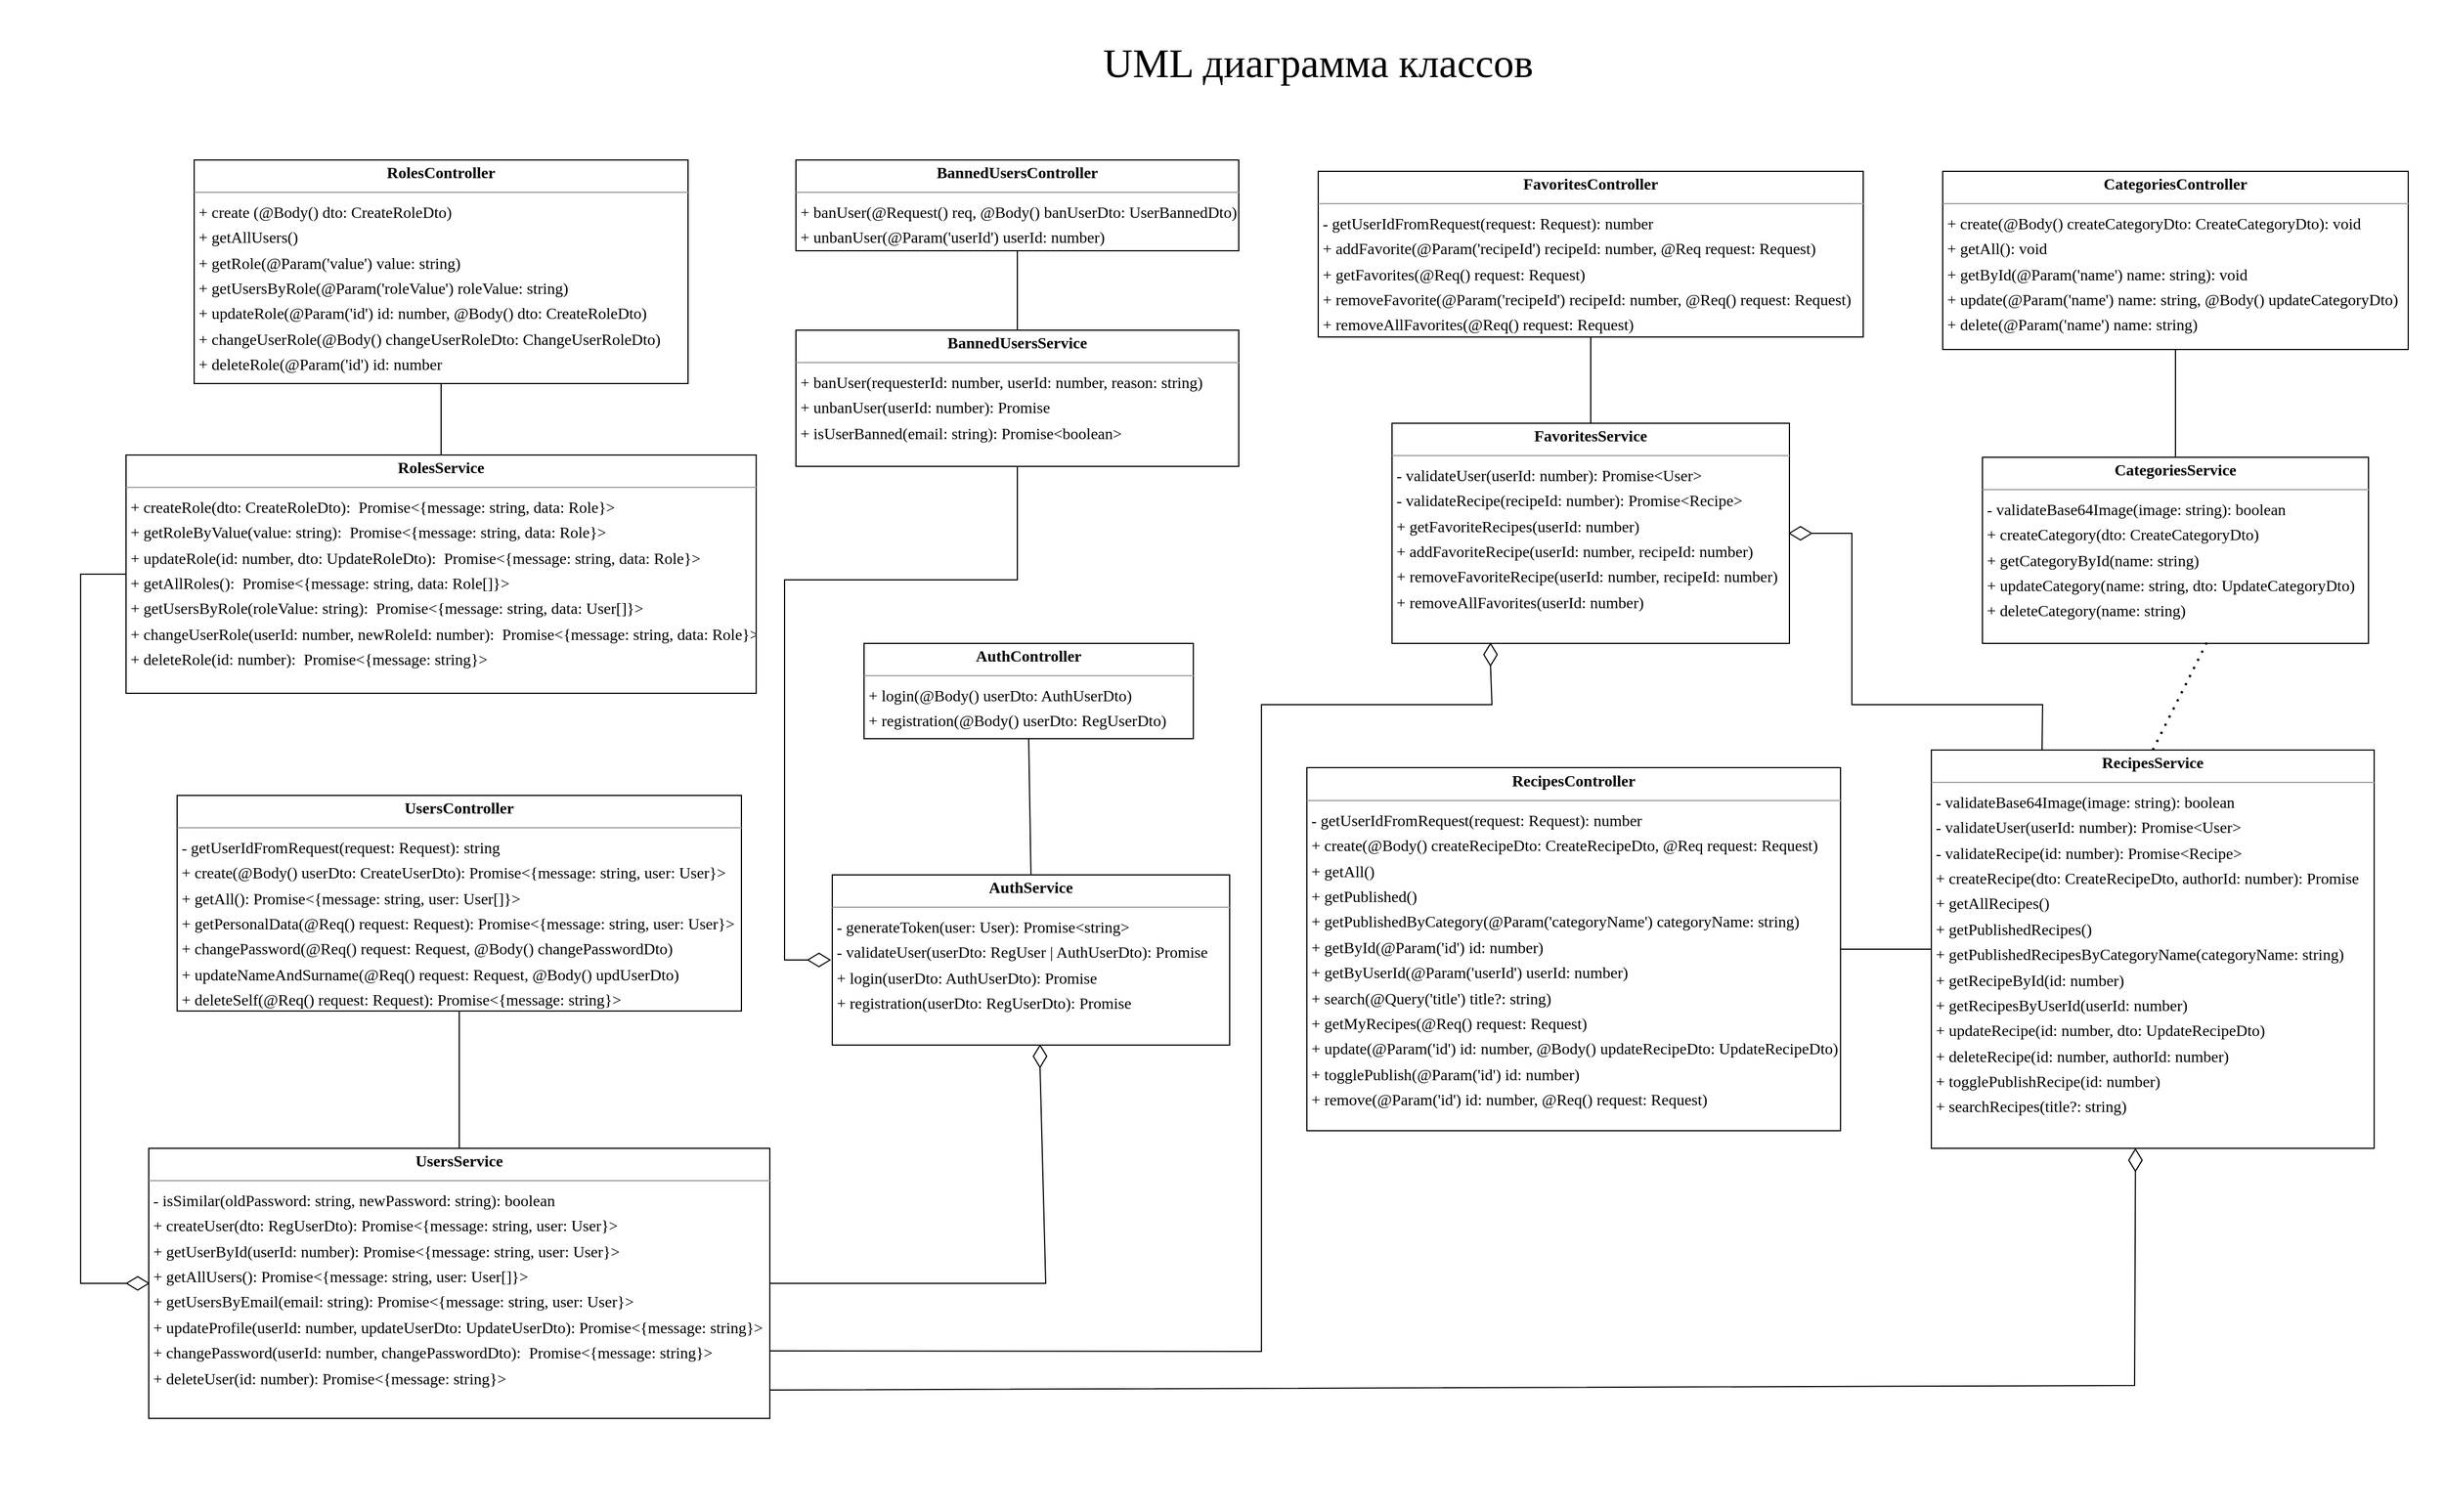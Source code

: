 <mxfile version="25.0.3">
  <diagram id="0qjC-bllrZd73Xv-mqyu" name="Страница — 1">
    <mxGraphModel dx="4884" dy="5304" grid="1" gridSize="10" guides="1" tooltips="1" connect="1" arrows="1" fold="1" page="1" pageScale="1" pageWidth="1654" pageHeight="2336" background="none" math="0" shadow="0">
      <root>
        <mxCell id="0" />
        <mxCell id="1" parent="0" />
        <mxCell id="T2WdmxnsbqgiLj4T1tLq-22" value="" style="rounded=0;whiteSpace=wrap;html=1;strokeColor=#FFFFFF;fontFamily=ISOCPEUR;" parent="1" vertex="1">
          <mxGeometry x="630" y="-430" width="2150" height="1330" as="geometry" />
        </mxCell>
        <mxCell id="node16" value="&lt;p style=&quot;margin:0px;margin-top:4px;text-align:center;&quot;&gt;&lt;b&gt;BannedUsersController&lt;/b&gt;&lt;/p&gt;&lt;hr size=&quot;1&quot;&gt;&lt;p style=&quot;margin:0 0 0 4px;line-height:1.6;&quot;&gt;+ banUser(@Request() req, @Body() banUserDto: UserBannedDto)&lt;br&gt;+ unbanUser(@Param(&#39;userId&#39;) userId: number)&lt;/p&gt;" style="verticalAlign=top;align=left;overflow=fill;fontSize=14;fontFamily=ISOCPEUR;html=1;rounded=0;shadow=0;comic=0;labelBackgroundColor=none;strokeWidth=1;" parent="1" vertex="1">
          <mxGeometry x="1330" y="-290" width="390" height="80" as="geometry" />
        </mxCell>
        <mxCell id="node6" value="&lt;p style=&quot;margin:0px;margin-top:4px;text-align:center;&quot;&gt;&lt;b&gt;RecipesService&lt;/b&gt;&lt;/p&gt;&lt;hr size=&quot;1&quot;&gt;&lt;p style=&quot;margin:0 0 0 4px;line-height:1.6;&quot;&gt;- validateBase64Image(image: string): boolean&lt;br&gt;- validateUser(userId: number): Promise&amp;lt;User&amp;gt;&lt;br&gt;- validateRecipe(id: number): Promise&amp;lt;Recipe&amp;gt;&lt;br&gt;+ createRecipe(dto: CreateRecipeDto, authorId: number): Promise&lt;br&gt;+ getAllRecipes()&lt;br&gt;+ getPublishedRecipes()&lt;/p&gt;&lt;p style=&quot;margin:0 0 0 4px;line-height:1.6;&quot;&gt;+ getPublishedRecipesByCategoryName(categoryName: string)&lt;/p&gt;&lt;p style=&quot;margin:0 0 0 4px;line-height:1.6;&quot;&gt;+ getRecipeById(id: number)&lt;/p&gt;&lt;p style=&quot;margin:0 0 0 4px;line-height:1.6;&quot;&gt;+ getRecipesByUserId(userId: number)&lt;/p&gt;&lt;p style=&quot;margin:0 0 0 4px;line-height:1.6;&quot;&gt;+ updateRecipe(id: number, dto: UpdateRecipeDto)&lt;/p&gt;&lt;p style=&quot;margin:0 0 0 4px;line-height:1.6;&quot;&gt;+ deleteRecipe(id: number, authorId: number)&lt;/p&gt;&lt;p style=&quot;margin:0 0 0 4px;line-height:1.6;&quot;&gt;+ togglePublishRecipe(id: number)&lt;/p&gt;&lt;p style=&quot;margin:0 0 0 4px;line-height:1.6;&quot;&gt;+ searchRecipes(title?: string)&lt;/p&gt;" style="verticalAlign=top;align=left;overflow=fill;fontSize=14;fontFamily=ISOCPEUR;html=1;rounded=0;shadow=0;comic=0;labelBackgroundColor=none;strokeWidth=1;" parent="1" vertex="1">
          <mxGeometry x="2330" y="230" width="390" height="351" as="geometry" />
        </mxCell>
        <mxCell id="node24" value="&lt;p style=&quot;margin:0px;margin-top:4px;text-align:center;&quot;&gt;&lt;b&gt;FavoritesController&lt;/b&gt;&lt;/p&gt;&lt;hr size=&quot;1&quot;&gt;&lt;p style=&quot;margin:0 0 0 4px;line-height:1.6;&quot;&gt;- getUserIdFromRequest(request: Request): number&lt;br&gt;+ addFavorite(@Param(&#39;recipeId&#39;) recipeId: number, @Req request: Request)&lt;br&gt;+ getFavorites(@Req() request: Request)&lt;br&gt;+ removeFavorite(@Param(&#39;recipeId&#39;) recipeId: number, @Req() request: Request)&lt;br&gt;+ removeAllFavorites(@Req() request: Request)&lt;/p&gt;" style="verticalAlign=top;align=left;overflow=fill;fontSize=14;fontFamily=ISOCPEUR;html=1;rounded=0;shadow=0;comic=0;labelBackgroundColor=none;strokeWidth=1;" parent="1" vertex="1">
          <mxGeometry x="1790" y="-280" width="480" height="146" as="geometry" />
        </mxCell>
        <mxCell id="node13" value="&lt;p style=&quot;margin:0px;margin-top:4px;text-align:center;&quot;&gt;&lt;b&gt;CategoriesService&lt;/b&gt;&lt;/p&gt;&lt;hr size=&quot;1&quot;&gt;&lt;p style=&quot;margin:0 0 0 4px;line-height:1.6;&quot;&gt;- validateBase64Image(image: string): boolean&lt;br&gt;+ createCategory(dto: CreateCategoryDto)&lt;br&gt;+ getCategoryById(name: string)&lt;br&gt;+ updateCategory(name: string, dto: UpdateCategoryDto)&lt;br&gt;+ deleteCategory(name: string)&lt;br&gt;&lt;/p&gt;" style="verticalAlign=top;align=left;overflow=fill;fontSize=14;fontFamily=ISOCPEUR;html=1;rounded=0;shadow=0;comic=0;labelBackgroundColor=none;strokeWidth=1;" parent="1" vertex="1">
          <mxGeometry x="2375" y="-28" width="340" height="164" as="geometry" />
        </mxCell>
        <mxCell id="node17" value="&lt;p style=&quot;margin:0px;margin-top:4px;text-align:center;&quot;&gt;&lt;b&gt;FavoritesService&lt;/b&gt;&lt;/p&gt;&lt;hr size=&quot;1&quot;&gt;&lt;p style=&quot;margin:0 0 0 4px;line-height:1.6;&quot;&gt;- validateUser(userId: number): Promise&amp;lt;User&amp;gt;&lt;br&gt;- validateRecipe(recipeId: number): Promise&amp;lt;Recipe&amp;gt;&lt;br&gt;+ getFavoriteRecipes(userId: number)&lt;br&gt;+ addFavoriteRecipe(userId: number, recipeId: number)&lt;br&gt;+ removeFavoriteRecipe(userId: number, recipeId: number)&lt;br&gt;+ removeAllFavorites(userId: number)&lt;/p&gt;" style="verticalAlign=top;align=left;overflow=fill;fontSize=14;fontFamily=ISOCPEUR;html=1;rounded=0;shadow=0;comic=0;labelBackgroundColor=none;strokeWidth=1;" parent="1" vertex="1">
          <mxGeometry x="1855" y="-58" width="350" height="194" as="geometry" />
        </mxCell>
        <mxCell id="node19" value="&lt;p style=&quot;margin:0px;margin-top:4px;text-align:center;&quot;&gt;&lt;b&gt;CategoriesController&lt;/b&gt;&lt;/p&gt;&lt;hr size=&quot;1&quot;&gt;&lt;p style=&quot;margin:0 0 0 4px;line-height:1.6;&quot;&gt;+ create(@Body() createCategoryDto: CreateCategoryDto): void&lt;br&gt;+ getAll(): void&lt;br&gt;+ getById(@Param(&#39;name&#39;) name: string): void&lt;br&gt;+ update(@Param(&#39;name&#39;) name: string, @Body() updateCategoryDto)&lt;br&gt;+ delete(@Param(&#39;name&#39;) name: string)&lt;br&gt;&lt;/p&gt;" style="verticalAlign=top;align=left;overflow=fill;fontSize=14;fontFamily=ISOCPEUR;html=1;rounded=0;shadow=0;comic=0;labelBackgroundColor=none;strokeWidth=1;" parent="1" vertex="1">
          <mxGeometry x="2340" y="-280" width="410" height="157" as="geometry" />
        </mxCell>
        <mxCell id="node8" value="&lt;p style=&quot;margin:0px;margin-top:4px;text-align:center;&quot;&gt;&lt;b&gt;RecipesController&lt;/b&gt;&lt;/p&gt;&lt;hr size=&quot;1&quot;&gt;&lt;p style=&quot;margin:0 0 0 4px;line-height:1.6;&quot;&gt;- getUserIdFromRequest(request: Request): number&lt;/p&gt;&lt;p style=&quot;margin:0 0 0 4px;line-height:1.6;&quot;&gt;+ create(@Body() createRecipeDto: CreateRecipeDto, @Req request: Request)&lt;br&gt;+ getAll()&lt;br&gt;+ getPublished()&lt;br&gt;+ getPublishedByCategory(@Param(&#39;categoryName&#39;) categoryName: string)&lt;br&gt;+ getById(@Param(&#39;id&#39;) id: number)&lt;/p&gt;&lt;p style=&quot;margin:0 0 0 4px;line-height:1.6;&quot;&gt;+ getByUserId(@Param(&#39;userId&#39;) userId: number)&lt;/p&gt;&lt;p style=&quot;margin:0 0 0 4px;line-height:1.6;&quot;&gt;+ search(@Query(&#39;title&#39;) title?: string)&lt;/p&gt;&lt;p style=&quot;margin:0 0 0 4px;line-height:1.6;&quot;&gt;+ getMyRecipes(@Req() request: Request)&lt;/p&gt;&lt;p style=&quot;margin:0 0 0 4px;line-height:1.6;&quot;&gt;+ update(@Param(&#39;id&#39;) id: number, @Body() updateRecipeDto: UpdateRecipeDto)&lt;/p&gt;&lt;p style=&quot;margin:0 0 0 4px;line-height:1.6;&quot;&gt;+ togglePublish(@Param(&#39;id&#39;) id: number)&lt;/p&gt;&lt;p style=&quot;margin:0 0 0 4px;line-height:1.6;&quot;&gt;+ remove(@Param(&#39;id&#39;) id: number, @Req() request: Request)&lt;/p&gt;" style="verticalAlign=top;align=left;overflow=fill;fontSize=14;fontFamily=ISOCPEUR;html=1;rounded=0;shadow=0;comic=0;labelBackgroundColor=none;strokeWidth=1;" parent="1" vertex="1">
          <mxGeometry x="1780" y="245.5" width="470" height="320" as="geometry" />
        </mxCell>
        <mxCell id="node12" value="&lt;p style=&quot;margin:0px;margin-top:4px;text-align:center;&quot;&gt;&lt;b&gt;AuthService&lt;/b&gt;&lt;/p&gt;&lt;hr size=&quot;1&quot;&gt;&lt;p style=&quot;margin:0 0 0 4px;line-height:1.6;&quot;&gt;- generateToken(user: User): Promise&amp;lt;string&amp;gt;&lt;/p&gt;&lt;p style=&quot;margin:0 0 0 4px;line-height:1.6;&quot;&gt;- validateUser(userDto: RegUser | AuthUserDto): Promise&lt;/p&gt;&lt;p style=&quot;margin:0 0 0 4px;line-height:1.6;&quot;&gt;+ login(userDto: AuthUserDto): Promise&lt;/p&gt;&lt;p style=&quot;margin:0 0 0 4px;line-height:1.6;&quot;&gt;+ registration(userDto: RegUserDto): Promise&lt;/p&gt;" style="verticalAlign=top;align=left;overflow=fill;fontSize=14;fontFamily=ISOCPEUR;html=1;rounded=0;shadow=0;comic=0;labelBackgroundColor=none;strokeWidth=1;" parent="1" vertex="1">
          <mxGeometry x="1362" y="340" width="350" height="150" as="geometry" />
        </mxCell>
        <mxCell id="node1" value="&lt;p style=&quot;margin:0px;margin-top:4px;text-align:center;&quot;&gt;&lt;b&gt;BannedUsersService&lt;/b&gt;&lt;/p&gt;&lt;hr size=&quot;1&quot;&gt;&lt;p style=&quot;margin:0 0 0 4px;line-height:1.6;&quot;&gt;+ banUser(requesterId: number, userId: number, reason: string)&lt;br&gt;+ unbanUser(userId: number): Promise&lt;br&gt;+ isUserBanned(email: string): Promise&amp;lt;boolean&amp;gt;&lt;br&gt;&lt;/p&gt;" style="verticalAlign=top;align=left;overflow=fill;fontSize=14;fontFamily=ISOCPEUR;html=1;rounded=0;shadow=0;comic=0;labelBackgroundColor=none;strokeWidth=1;" parent="1" vertex="1">
          <mxGeometry x="1330" y="-140" width="390" height="120" as="geometry" />
        </mxCell>
        <mxCell id="node14" value="&lt;p style=&quot;margin:0px;margin-top:4px;text-align:center;&quot;&gt;&lt;b&gt;AuthController&lt;/b&gt;&lt;/p&gt;&lt;hr size=&quot;1&quot;&gt;&lt;p style=&quot;margin:0 0 0 4px;line-height:1.6;&quot;&gt;+ login(@Body() userDto: AuthUserDto)&lt;br&gt;+ registration(@Body() userDto: RegUserDto)&lt;/p&gt;" style="verticalAlign=top;align=left;overflow=fill;fontSize=14;fontFamily=ISOCPEUR;html=1;rounded=0;shadow=0;comic=0;labelBackgroundColor=none;strokeWidth=1;" parent="1" vertex="1">
          <mxGeometry x="1390" y="136" width="290" height="84" as="geometry" />
        </mxCell>
        <mxCell id="node3" value="&lt;p style=&quot;margin:0px;margin-top:4px;text-align:center;&quot;&gt;&lt;b&gt;UsersController&lt;/b&gt;&lt;/p&gt;&lt;hr size=&quot;1&quot;&gt;&lt;p style=&quot;margin:0 0 0 4px;line-height:1.6;&quot;&gt;- getUserIdFromRequest(request: Request): string&lt;br&gt;+ create(@Body() userDto: CreateUserDto): Promise&amp;lt;{message: string, user: User}&amp;gt;&lt;br&gt;+ getAll(): Promise&amp;lt;{message: string, user: User[]}&amp;gt;&lt;br&gt;+ getPersonalData(@Req() request: Request): Promise&amp;lt;{message: string, user: User}&amp;gt;&lt;br&gt;+ changePassword(@Req() request: Request, @Body() changePasswordDto)&lt;br&gt;+ updateNameAndSurname(@Req() request: Request, @Body() updUserDto)&lt;br&gt;+ deleteSelf(@Req() request: Request):&amp;nbsp;&lt;span style=&quot;background-color: initial;&quot;&gt;Promise&amp;lt;{message: string}&amp;gt;&lt;/span&gt;&lt;/p&gt;" style="verticalAlign=top;align=left;overflow=fill;fontSize=14;fontFamily=ISOCPEUR;html=1;rounded=0;shadow=0;comic=0;labelBackgroundColor=none;strokeWidth=1;" parent="1" vertex="1">
          <mxGeometry x="785" y="270" width="497" height="190" as="geometry" />
        </mxCell>
        <mxCell id="node26" value="&lt;p style=&quot;margin:0px;margin-top:4px;text-align:center;&quot;&gt;&lt;b&gt;RolesService&lt;/b&gt;&lt;/p&gt;&lt;hr size=&quot;1&quot;&gt;&lt;p style=&quot;margin:0 0 0 4px;line-height:1.6;&quot;&gt;+ createRole(dto: CreateRoleDto):&amp;nbsp;&amp;nbsp;&lt;span style=&quot;background-color: initial;&quot;&gt;Promise&amp;lt;{message: string, data: Role}&amp;gt;&lt;/span&gt;&lt;br&gt;+ getRoleByValue(value: string):&amp;nbsp;&amp;nbsp;&lt;span style=&quot;background-color: initial;&quot;&gt;Promise&amp;lt;{message: string, data: Role}&amp;gt;&lt;/span&gt;&lt;br&gt;+ updateRole(id: number, dto: UpdateRoleDto):&amp;nbsp;&amp;nbsp;&lt;span style=&quot;background-color: initial;&quot;&gt;Promise&amp;lt;{message: string, data: Role}&amp;gt;&lt;/span&gt;&lt;br&gt;+ getAllRoles():&amp;nbsp;&amp;nbsp;&lt;span style=&quot;background-color: initial;&quot;&gt;Promise&amp;lt;{message: string, data: Role[]}&amp;gt;&lt;/span&gt;&lt;br&gt;+ getUsersByRole(roleValue: string):&amp;nbsp;&amp;nbsp;&lt;span style=&quot;background-color: initial;&quot;&gt;Promise&amp;lt;{message: string, data: User[]}&amp;gt;&lt;/span&gt;&lt;br&gt;+ changeUserRole(userId: number, newRoleId: number):&amp;nbsp;&lt;span style=&quot;background-color: initial;&quot;&gt;&amp;nbsp;&lt;/span&gt;&lt;span style=&quot;background-color: initial;&quot;&gt;Promise&amp;lt;{message: string, data: Role}&amp;gt;&lt;/span&gt;&lt;/p&gt;&lt;p style=&quot;margin:0 0 0 4px;line-height:1.6;&quot;&gt;+ deleteRole(id: number):&amp;nbsp;&lt;span style=&quot;background-color: initial;&quot;&gt;&amp;nbsp;&lt;/span&gt;&lt;span style=&quot;background-color: initial;&quot;&gt;Promise&amp;lt;{message: string}&amp;gt;&lt;/span&gt;&lt;/p&gt;" style="verticalAlign=top;align=left;overflow=fill;fontSize=14;fontFamily=ISOCPEUR;html=1;rounded=0;shadow=0;comic=0;labelBackgroundColor=none;strokeWidth=1;" parent="1" vertex="1">
          <mxGeometry x="740" y="-30" width="555" height="210" as="geometry" />
        </mxCell>
        <mxCell id="node22" value="&lt;p style=&quot;margin:0px;margin-top:4px;text-align:center;&quot;&gt;&lt;b&gt;UsersService&lt;/b&gt;&lt;/p&gt;&lt;hr size=&quot;1&quot;&gt;&lt;p style=&quot;margin:0 0 0 4px;line-height:1.6;&quot;&gt;- isSimilar(oldPassword: string, newPassword: string): boolean&lt;br&gt;+ createUser(dto: RegUserDto): Promise&amp;lt;{message: string, user: User}&amp;gt;&lt;br&gt;+ getUserById(userId: number): Promise&amp;lt;{message: string, user: User}&amp;gt;&lt;br&gt;+ getAllUsers(): Promise&amp;lt;{message: string, user: User[]}&amp;gt;&lt;br&gt;+ getUsersByEmail(email: string): Promise&amp;lt;{message: string, user: User}&amp;gt;&lt;br&gt;+ updateProfile(userId: number, updateUserDto: UpdateUserDto): Promise&amp;lt;{message: string}&amp;gt;&lt;br&gt;+ changePassword(userId: number, changePasswordDto):&amp;nbsp;&lt;span style=&quot;background-color: initial;&quot;&gt;&amp;nbsp;&lt;/span&gt;&lt;span style=&quot;background-color: initial;&quot;&gt;Promise&amp;lt;{message: string}&amp;gt;&lt;/span&gt;&lt;/p&gt;&lt;p style=&quot;margin:0 0 0 4px;line-height:1.6;&quot;&gt;+ deleteUser(id: number):&amp;nbsp;&lt;span style=&quot;background-color: initial;&quot;&gt;Promise&amp;lt;{message: string}&amp;gt;&lt;/span&gt;&lt;/p&gt;" style="verticalAlign=top;align=left;overflow=fill;fontSize=14;fontFamily=ISOCPEUR;html=1;rounded=0;shadow=0;comic=0;labelBackgroundColor=none;strokeWidth=1;" parent="1" vertex="1">
          <mxGeometry x="760" y="581" width="547" height="238" as="geometry" />
        </mxCell>
        <mxCell id="node10" value="&lt;p style=&quot;margin:0px;margin-top:4px;text-align:center;&quot;&gt;&lt;b&gt;RolesController&lt;/b&gt;&lt;/p&gt;&lt;hr size=&quot;1&quot;&gt;&lt;p style=&quot;margin:0 0 0 4px;line-height:1.6;&quot;&gt;+ create (@Body() dto: CreateRoleDto)&lt;br&gt;+ getAllUsers()&lt;br&gt;+ getRole(@Param(&#39;value&#39;) value: string)&lt;br&gt;+ getUsersByRole(@Param(&#39;roleValue&#39;) roleValue: string)&lt;br&gt;+ updateRole(@Param(&#39;id&#39;) id: number, @Body() dto: CreateRoleDto)&lt;br&gt;+ changeUserRole(@Body() changeUserRoleDto: ChangeUserRoleDto)&lt;br&gt;+ deleteRole(@Param(&#39;id&#39;) id: number&lt;br&gt;&lt;/p&gt;" style="verticalAlign=top;align=left;overflow=fill;fontSize=14;fontFamily=ISOCPEUR;html=1;rounded=0;shadow=0;comic=0;labelBackgroundColor=none;strokeWidth=1;" parent="1" vertex="1">
          <mxGeometry x="800" y="-290" width="435" height="197" as="geometry" />
        </mxCell>
        <mxCell id="T2WdmxnsbqgiLj4T1tLq-21" value="&lt;font style=&quot;font-size: 36px;&quot;&gt;UML диаграмма классов&lt;/font&gt;" style="text;html=1;align=center;verticalAlign=middle;whiteSpace=wrap;rounded=0;fontFamily=ISOCPEUR;" parent="1" vertex="1">
          <mxGeometry x="1570" y="-390" width="440" height="30" as="geometry" />
        </mxCell>
        <mxCell id="BjSATbMnPXW-7-h8t7vp-4" value="" style="endArrow=none;html=1;rounded=0;entryX=0.5;entryY=1;entryDx=0;entryDy=0;exitX=0.5;exitY=0;exitDx=0;exitDy=0;" parent="1" source="node22" target="node3" edge="1">
          <mxGeometry width="50" height="50" relative="1" as="geometry">
            <mxPoint x="990" y="-50" as="sourcePoint" />
            <mxPoint x="1040" y="-100" as="targetPoint" />
          </mxGeometry>
        </mxCell>
        <mxCell id="BjSATbMnPXW-7-h8t7vp-5" value="" style="endArrow=none;html=1;rounded=0;entryX=0.5;entryY=1;entryDx=0;entryDy=0;exitX=0.5;exitY=0;exitDx=0;exitDy=0;" parent="1" source="node26" target="node10" edge="1">
          <mxGeometry width="50" height="50" relative="1" as="geometry">
            <mxPoint x="970" y="510" as="sourcePoint" />
            <mxPoint x="1020" y="460" as="targetPoint" />
          </mxGeometry>
        </mxCell>
        <mxCell id="BjSATbMnPXW-7-h8t7vp-6" value="" style="endArrow=none;html=1;rounded=0;entryX=0.5;entryY=1;entryDx=0;entryDy=0;exitX=0.5;exitY=0;exitDx=0;exitDy=0;" parent="1" source="node13" target="node19" edge="1">
          <mxGeometry width="50" height="50" relative="1" as="geometry">
            <mxPoint x="1610" y="500" as="sourcePoint" />
            <mxPoint x="1660" y="450" as="targetPoint" />
          </mxGeometry>
        </mxCell>
        <mxCell id="BjSATbMnPXW-7-h8t7vp-7" value="" style="endArrow=none;html=1;rounded=0;entryX=0.5;entryY=0;entryDx=0;entryDy=0;" parent="1" source="node24" target="node17" edge="1">
          <mxGeometry width="50" height="50" relative="1" as="geometry">
            <mxPoint x="1620" y="-18" as="sourcePoint" />
            <mxPoint x="1620" y="2.711" as="targetPoint" />
          </mxGeometry>
        </mxCell>
        <mxCell id="BjSATbMnPXW-7-h8t7vp-8" value="" style="endArrow=none;html=1;rounded=0;entryX=0.5;entryY=1;entryDx=0;entryDy=0;exitX=0.5;exitY=0;exitDx=0;exitDy=0;" parent="1" source="node12" target="node14" edge="1">
          <mxGeometry width="50" height="50" relative="1" as="geometry">
            <mxPoint x="2070" y="600" as="sourcePoint" />
            <mxPoint x="2120" y="550" as="targetPoint" />
          </mxGeometry>
        </mxCell>
        <mxCell id="BjSATbMnPXW-7-h8t7vp-9" value="" style="endArrow=none;html=1;rounded=0;entryX=0.5;entryY=1;entryDx=0;entryDy=0;exitX=0.5;exitY=0;exitDx=0;exitDy=0;" parent="1" source="node1" target="node16" edge="1">
          <mxGeometry width="50" height="50" relative="1" as="geometry">
            <mxPoint x="2060" y="100" as="sourcePoint" />
            <mxPoint x="2110" y="50" as="targetPoint" />
          </mxGeometry>
        </mxCell>
        <mxCell id="BjSATbMnPXW-7-h8t7vp-10" value="" style="endArrow=none;html=1;rounded=0;entryX=1;entryY=0.5;entryDx=0;entryDy=0;exitX=0;exitY=0.5;exitDx=0;exitDy=0;" parent="1" source="node6" target="node8" edge="1">
          <mxGeometry width="50" height="50" relative="1" as="geometry">
            <mxPoint x="2530" y="130" as="sourcePoint" />
            <mxPoint x="2580" y="80" as="targetPoint" />
          </mxGeometry>
        </mxCell>
        <mxCell id="BjSATbMnPXW-7-h8t7vp-11" value="" style="endArrow=none;html=1;rounded=0;entryX=1;entryY=0.5;entryDx=0;entryDy=0;exitX=1;exitY=0.5;exitDx=0;exitDy=0;" parent="1" source="BjSATbMnPXW-7-h8t7vp-12" target="node22" edge="1">
          <mxGeometry width="50" height="50" relative="1" as="geometry">
            <mxPoint x="1730" y="750" as="sourcePoint" />
            <mxPoint x="1780" y="700" as="targetPoint" />
            <Array as="points">
              <mxPoint x="1550" y="700" />
            </Array>
          </mxGeometry>
        </mxCell>
        <mxCell id="BjSATbMnPXW-7-h8t7vp-12" value="" style="rhombus;whiteSpace=wrap;html=1;rotation=90;" parent="1" vertex="1">
          <mxGeometry x="1535.26" y="494" width="19.48" height="11.84" as="geometry" />
        </mxCell>
        <mxCell id="BjSATbMnPXW-7-h8t7vp-16" value="" style="endArrow=none;html=1;rounded=0;entryX=0;entryY=0.5;entryDx=0;entryDy=0;exitX=0.5;exitY=1;exitDx=0;exitDy=0;" parent="1" source="node1" target="BjSATbMnPXW-7-h8t7vp-17" edge="1">
          <mxGeometry width="50" height="50" relative="1" as="geometry">
            <mxPoint x="1555" y="500" as="sourcePoint" />
            <mxPoint x="1332" y="695" as="targetPoint" />
            <Array as="points">
              <mxPoint x="1525" y="80" />
              <mxPoint x="1320" y="80" />
              <mxPoint x="1320" y="250" />
              <mxPoint x="1320" y="415" />
            </Array>
          </mxGeometry>
        </mxCell>
        <mxCell id="BjSATbMnPXW-7-h8t7vp-17" value="" style="rhombus;whiteSpace=wrap;html=1;rotation=0;" parent="1" vertex="1">
          <mxGeometry x="1340.52" y="409.08" width="19.48" height="11.84" as="geometry" />
        </mxCell>
        <mxCell id="BjSATbMnPXW-7-h8t7vp-18" value="" style="endArrow=none;html=1;rounded=0;entryX=0;entryY=0.5;entryDx=0;entryDy=0;exitX=0;exitY=0.5;exitDx=0;exitDy=0;" parent="1" source="node26" target="BjSATbMnPXW-7-h8t7vp-19" edge="1">
          <mxGeometry width="50" height="50" relative="1" as="geometry">
            <mxPoint x="1555" y="520" as="sourcePoint" />
            <mxPoint x="1317" y="710" as="targetPoint" />
            <Array as="points">
              <mxPoint x="700" y="75" />
              <mxPoint x="700" y="390" />
              <mxPoint x="700" y="700" />
            </Array>
          </mxGeometry>
        </mxCell>
        <mxCell id="BjSATbMnPXW-7-h8t7vp-19" value="" style="rhombus;whiteSpace=wrap;html=1;rotation=0;" parent="1" vertex="1">
          <mxGeometry x="740.52" y="694.08" width="19.48" height="11.84" as="geometry" />
        </mxCell>
        <mxCell id="BjSATbMnPXW-7-h8t7vp-23" value="" style="endArrow=none;dashed=1;html=1;dashPattern=1 3;strokeWidth=2;rounded=0;strokeColor=default;align=center;verticalAlign=middle;fontFamily=Helvetica;fontSize=11;fontColor=default;labelBackgroundColor=default;entryX=0.582;entryY=0.992;entryDx=0;entryDy=0;entryPerimeter=0;exitX=0.5;exitY=0;exitDx=0;exitDy=0;" parent="1" source="node6" target="node13" edge="1">
          <mxGeometry width="50" height="50" relative="1" as="geometry">
            <mxPoint x="2520" y="210" as="sourcePoint" />
            <mxPoint x="2570" y="160" as="targetPoint" />
          </mxGeometry>
        </mxCell>
        <mxCell id="BjSATbMnPXW-7-h8t7vp-24" value="" style="endArrow=none;html=1;rounded=0;strokeColor=default;align=center;verticalAlign=middle;fontFamily=Helvetica;fontSize=11;fontColor=default;labelBackgroundColor=default;exitX=1;exitY=0.75;exitDx=0;exitDy=0;entryX=1;entryY=0.5;entryDx=0;entryDy=0;" parent="1" source="node22" target="BjSATbMnPXW-7-h8t7vp-25" edge="1">
          <mxGeometry width="50" height="50" relative="1" as="geometry">
            <mxPoint x="1660" y="720" as="sourcePoint" />
            <mxPoint x="1710" y="670" as="targetPoint" />
            <Array as="points">
              <mxPoint x="1740" y="760" />
              <mxPoint x="1740" y="190" />
              <mxPoint x="1943" y="190" />
            </Array>
          </mxGeometry>
        </mxCell>
        <mxCell id="BjSATbMnPXW-7-h8t7vp-25" value="" style="rhombus;whiteSpace=wrap;html=1;rotation=90;" parent="1" vertex="1">
          <mxGeometry x="1932" y="140" width="19.48" height="11.84" as="geometry" />
        </mxCell>
        <mxCell id="BjSATbMnPXW-7-h8t7vp-27" value="" style="endArrow=none;html=1;rounded=0;strokeColor=default;align=center;verticalAlign=middle;fontFamily=Helvetica;fontSize=11;fontColor=default;labelBackgroundColor=default;exitX=1;exitY=0.895;exitDx=0;exitDy=0;exitPerimeter=0;entryX=1;entryY=0.5;entryDx=0;entryDy=0;" parent="1" source="node22" target="BjSATbMnPXW-7-h8t7vp-28" edge="1">
          <mxGeometry width="50" height="50" relative="1" as="geometry">
            <mxPoint x="2080" y="850" as="sourcePoint" />
            <mxPoint x="2130" y="800" as="targetPoint" />
            <Array as="points">
              <mxPoint x="2509" y="790" />
            </Array>
          </mxGeometry>
        </mxCell>
        <mxCell id="BjSATbMnPXW-7-h8t7vp-28" value="" style="rhombus;whiteSpace=wrap;html=1;rotation=90;" parent="1" vertex="1">
          <mxGeometry x="2500" y="585.52" width="19.48" height="11.84" as="geometry" />
        </mxCell>
        <mxCell id="BjSATbMnPXW-7-h8t7vp-30" value="" style="endArrow=none;html=1;rounded=0;strokeColor=default;align=center;verticalAlign=middle;fontFamily=Helvetica;fontSize=11;fontColor=default;labelBackgroundColor=default;entryX=0.25;entryY=0;entryDx=0;entryDy=0;exitX=1;exitY=0.5;exitDx=0;exitDy=0;" parent="1" source="BjSATbMnPXW-7-h8t7vp-31" target="node6" edge="1">
          <mxGeometry width="50" height="50" relative="1" as="geometry">
            <mxPoint x="2250" y="220" as="sourcePoint" />
            <mxPoint x="2300" y="170" as="targetPoint" />
            <Array as="points">
              <mxPoint x="2260" y="39" />
              <mxPoint x="2260" y="190" />
              <mxPoint x="2428" y="190" />
            </Array>
          </mxGeometry>
        </mxCell>
        <mxCell id="BjSATbMnPXW-7-h8t7vp-31" value="" style="rhombus;whiteSpace=wrap;html=1;rotation=0;" parent="1" vertex="1">
          <mxGeometry x="2205" y="33.08" width="19.48" height="11.84" as="geometry" />
        </mxCell>
      </root>
    </mxGraphModel>
  </diagram>
</mxfile>
